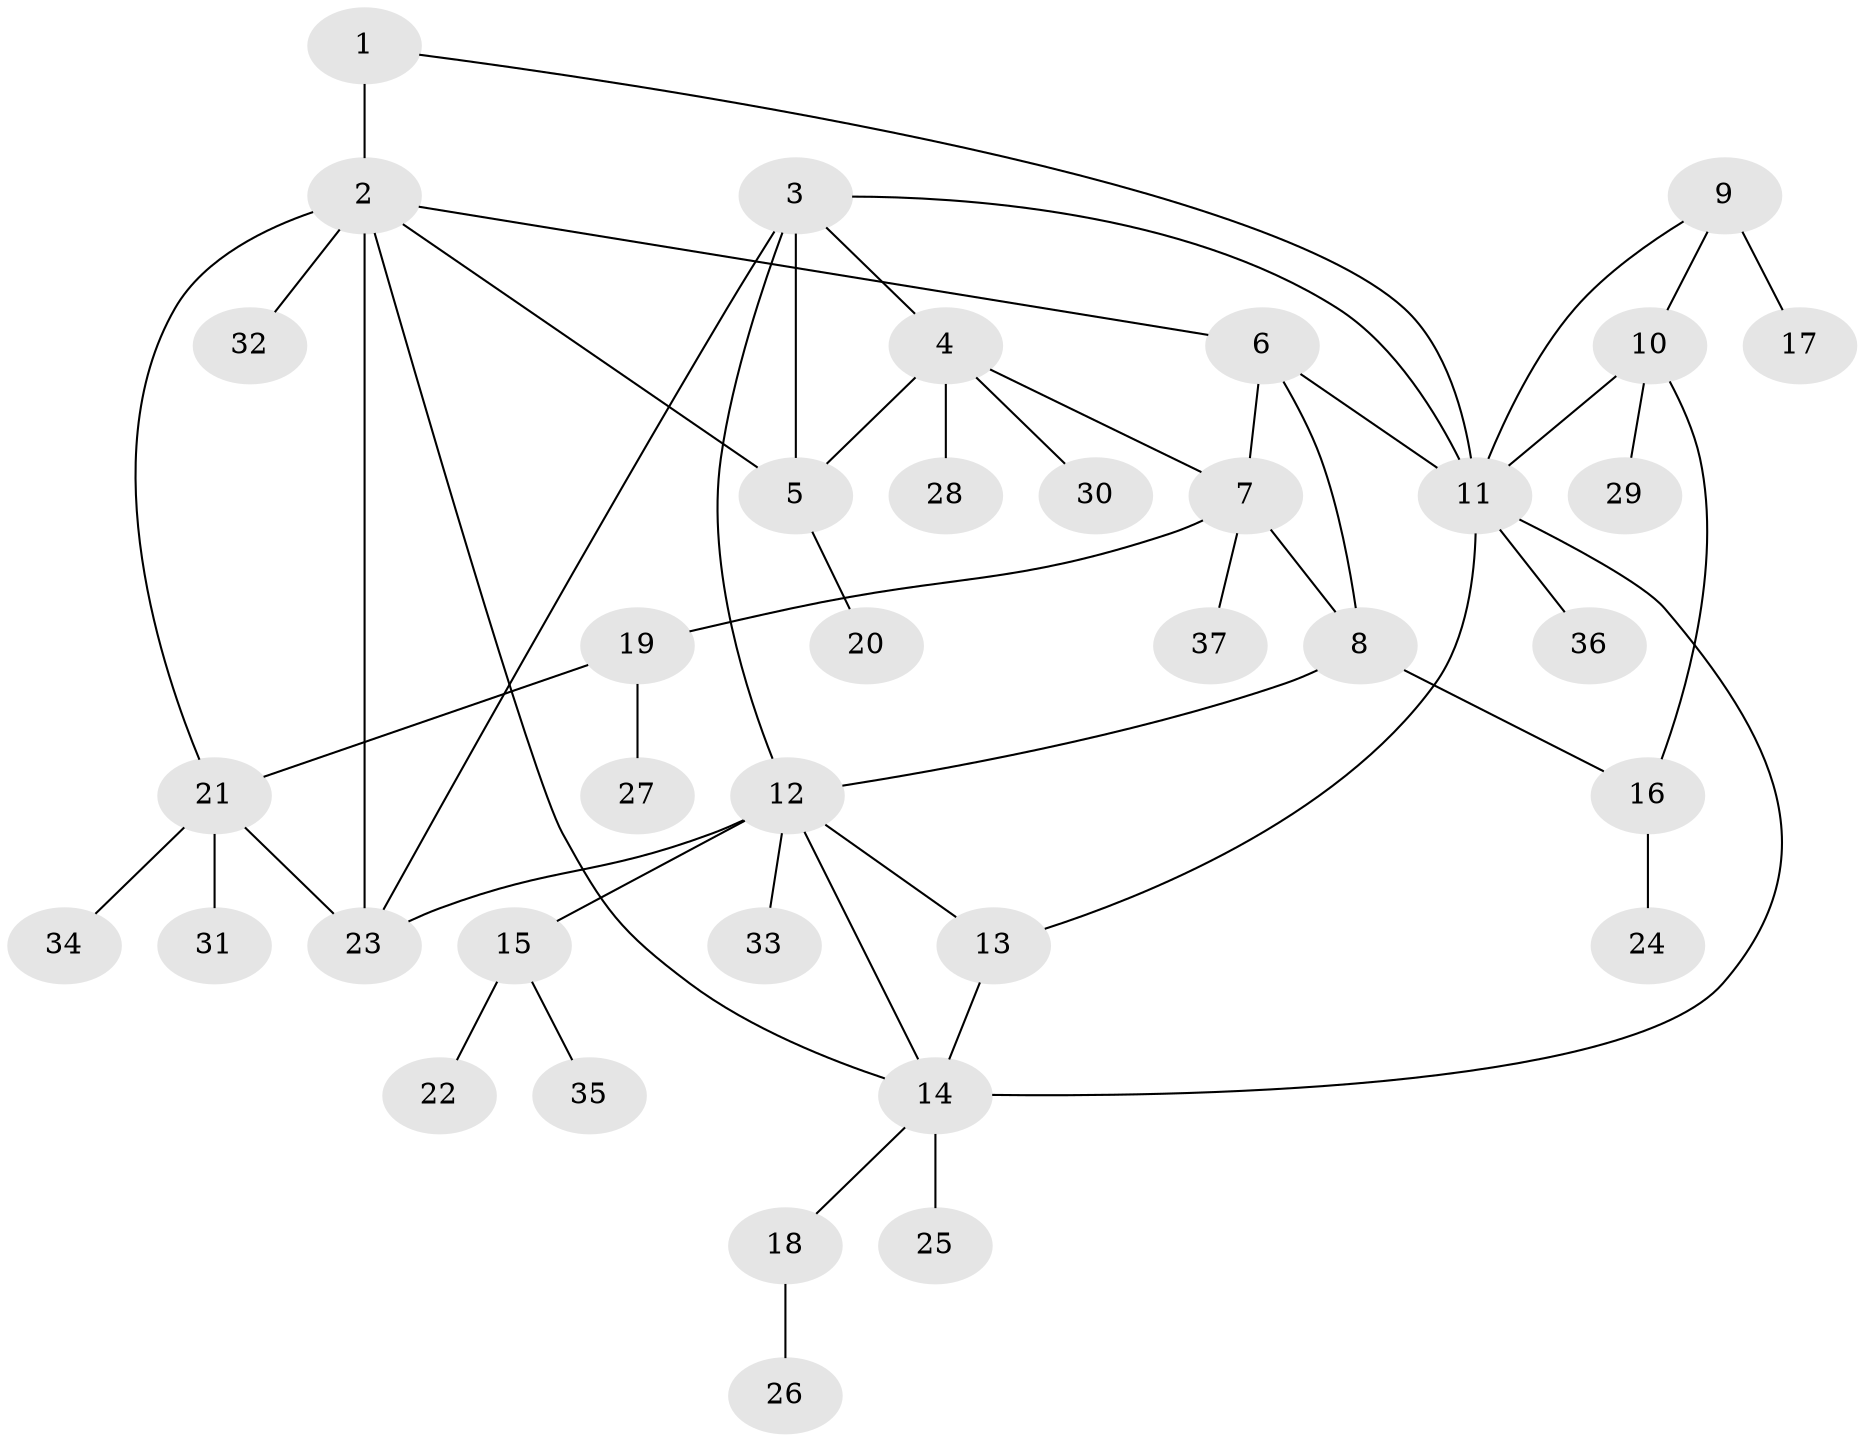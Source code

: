 // original degree distribution, {2: 0.14864864864864866, 3: 0.04054054054054054, 14: 0.013513513513513514, 6: 0.04054054054054054, 7: 0.04054054054054054, 4: 0.04054054054054054, 5: 0.04054054054054054, 9: 0.013513513513513514, 8: 0.02702702702702703, 1: 0.5945945945945946}
// Generated by graph-tools (version 1.1) at 2025/37/03/09/25 02:37:29]
// undirected, 37 vertices, 52 edges
graph export_dot {
graph [start="1"]
  node [color=gray90,style=filled];
  1;
  2;
  3;
  4;
  5;
  6;
  7;
  8;
  9;
  10;
  11;
  12;
  13;
  14;
  15;
  16;
  17;
  18;
  19;
  20;
  21;
  22;
  23;
  24;
  25;
  26;
  27;
  28;
  29;
  30;
  31;
  32;
  33;
  34;
  35;
  36;
  37;
  1 -- 2 [weight=2.0];
  1 -- 11 [weight=1.0];
  2 -- 5 [weight=1.0];
  2 -- 6 [weight=1.0];
  2 -- 14 [weight=1.0];
  2 -- 21 [weight=1.0];
  2 -- 23 [weight=6.0];
  2 -- 32 [weight=1.0];
  3 -- 4 [weight=1.0];
  3 -- 5 [weight=1.0];
  3 -- 11 [weight=1.0];
  3 -- 12 [weight=1.0];
  3 -- 23 [weight=1.0];
  4 -- 5 [weight=1.0];
  4 -- 7 [weight=1.0];
  4 -- 28 [weight=2.0];
  4 -- 30 [weight=1.0];
  5 -- 20 [weight=3.0];
  6 -- 7 [weight=1.0];
  6 -- 8 [weight=3.0];
  6 -- 11 [weight=1.0];
  7 -- 8 [weight=1.0];
  7 -- 19 [weight=1.0];
  7 -- 37 [weight=1.0];
  8 -- 12 [weight=1.0];
  8 -- 16 [weight=1.0];
  9 -- 10 [weight=1.0];
  9 -- 11 [weight=1.0];
  9 -- 17 [weight=2.0];
  10 -- 11 [weight=1.0];
  10 -- 16 [weight=1.0];
  10 -- 29 [weight=1.0];
  11 -- 13 [weight=1.0];
  11 -- 14 [weight=1.0];
  11 -- 36 [weight=1.0];
  12 -- 13 [weight=1.0];
  12 -- 14 [weight=1.0];
  12 -- 15 [weight=1.0];
  12 -- 23 [weight=1.0];
  12 -- 33 [weight=1.0];
  13 -- 14 [weight=1.0];
  14 -- 18 [weight=1.0];
  14 -- 25 [weight=2.0];
  15 -- 22 [weight=1.0];
  15 -- 35 [weight=1.0];
  16 -- 24 [weight=2.0];
  18 -- 26 [weight=1.0];
  19 -- 21 [weight=1.0];
  19 -- 27 [weight=1.0];
  21 -- 23 [weight=1.0];
  21 -- 31 [weight=1.0];
  21 -- 34 [weight=1.0];
}
